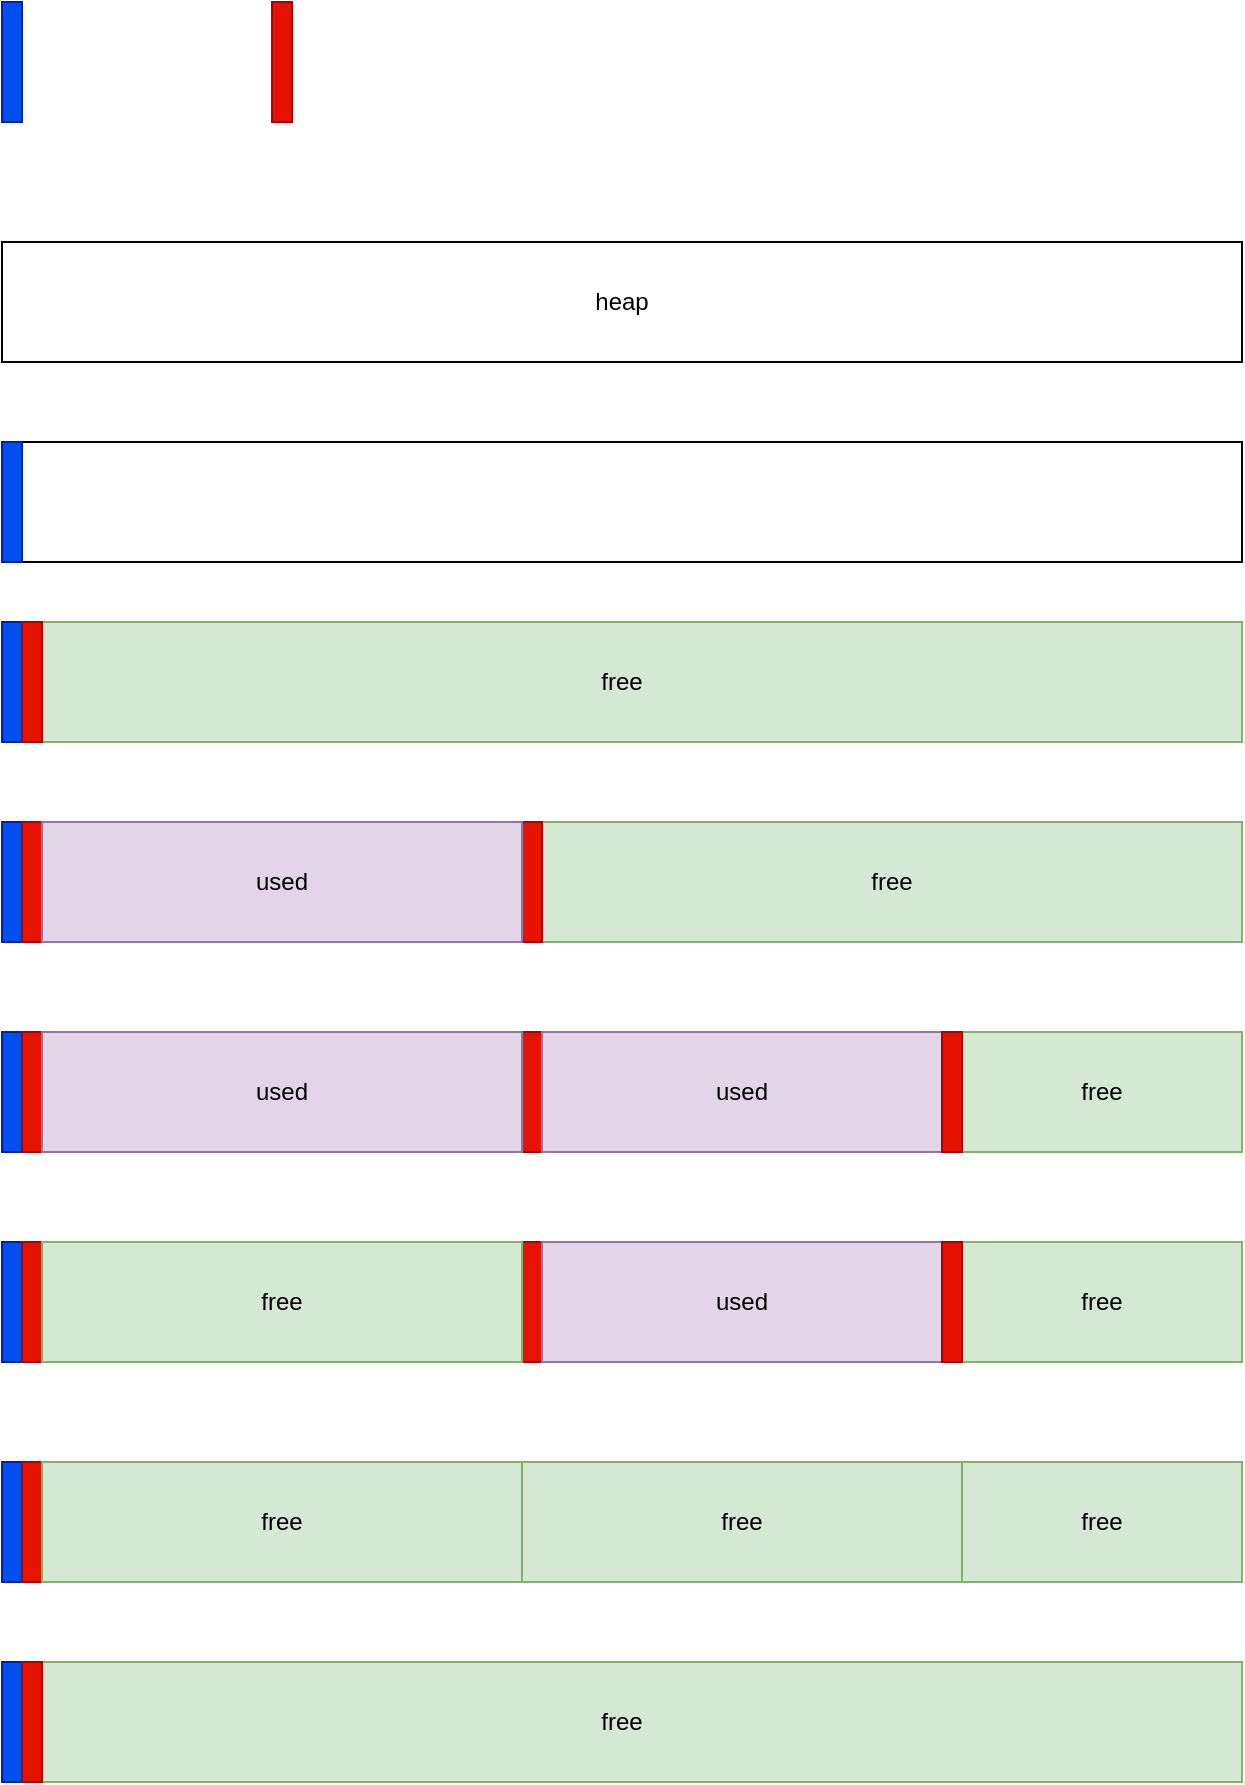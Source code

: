 <mxfile>
    <diagram id="sq8NBnpm2IH0EEg_0ba1" name="第 1 页">
        <mxGraphModel dx="894" dy="658" grid="1" gridSize="10" guides="1" tooltips="1" connect="1" arrows="1" fold="1" page="1" pageScale="1" pageWidth="827" pageHeight="1169" math="0" shadow="0">
            <root>
                <mxCell id="0"/>
                <mxCell id="1" parent="0"/>
                <mxCell id="ocD7cUCn12o1qOvbzFC7-5" value="heap" style="rounded=0;whiteSpace=wrap;html=1;" parent="1" vertex="1">
                    <mxGeometry x="90" y="130" width="620" height="60" as="geometry"/>
                </mxCell>
                <mxCell id="ocD7cUCn12o1qOvbzFC7-6" value="heap aligned" style="rounded=0;whiteSpace=wrap;html=1;fontColor=#FFFFFF;" parent="1" vertex="1">
                    <mxGeometry x="90" y="230" width="620" height="60" as="geometry"/>
                </mxCell>
                <mxCell id="ocD7cUCn12o1qOvbzFC7-7" value="" style="rounded=0;whiteSpace=wrap;html=1;fillColor=#0050ef;strokeColor=#001DBC;fontColor=#000000;" parent="1" vertex="1">
                    <mxGeometry x="90" y="230" width="10" height="60" as="geometry"/>
                </mxCell>
                <mxCell id="ocD7cUCn12o1qOvbzFC7-8" value="free" style="rounded=0;whiteSpace=wrap;html=1;fillColor=#d5e8d4;strokeColor=#82b366;fontColor=#000000;" parent="1" vertex="1">
                    <mxGeometry x="90" y="320" width="620" height="60" as="geometry"/>
                </mxCell>
                <mxCell id="ocD7cUCn12o1qOvbzFC7-9" value="" style="rounded=0;whiteSpace=wrap;html=1;fillColor=#0050ef;strokeColor=#001DBC;fontColor=#000000;" parent="1" vertex="1">
                    <mxGeometry x="90" y="320" width="10" height="60" as="geometry"/>
                </mxCell>
                <mxCell id="ocD7cUCn12o1qOvbzFC7-10" value="" style="rounded=0;whiteSpace=wrap;html=1;fillColor=#e51400;strokeColor=#B20000;fontColor=#000000;" parent="1" vertex="1">
                    <mxGeometry x="100" y="320" width="10" height="60" as="geometry"/>
                </mxCell>
                <mxCell id="ocD7cUCn12o1qOvbzFC7-12" value="free" style="rounded=0;whiteSpace=wrap;html=1;fillColor=#d5e8d4;strokeColor=#82b366;fontColor=#000000;" parent="1" vertex="1">
                    <mxGeometry x="360" y="420" width="350" height="60" as="geometry"/>
                </mxCell>
                <mxCell id="ocD7cUCn12o1qOvbzFC7-13" value="" style="rounded=0;whiteSpace=wrap;html=1;fillColor=#0050ef;strokeColor=#001DBC;fontColor=#000000;" parent="1" vertex="1">
                    <mxGeometry x="90" y="420" width="10" height="60" as="geometry"/>
                </mxCell>
                <mxCell id="ocD7cUCn12o1qOvbzFC7-14" value="" style="rounded=0;whiteSpace=wrap;html=1;fillColor=#e51400;strokeColor=#B20000;fontColor=#000000;" parent="1" vertex="1">
                    <mxGeometry x="100" y="420" width="10" height="60" as="geometry"/>
                </mxCell>
                <mxCell id="ocD7cUCn12o1qOvbzFC7-15" value="" style="rounded=0;whiteSpace=wrap;html=1;fillColor=#e51400;strokeColor=#B20000;fontColor=#000000;" parent="1" vertex="1">
                    <mxGeometry x="350" y="420" width="10" height="60" as="geometry"/>
                </mxCell>
                <mxCell id="ocD7cUCn12o1qOvbzFC7-16" value="used" style="rounded=0;whiteSpace=wrap;html=1;fillColor=#e1d5e7;strokeColor=#9673a6;fontColor=#000000;" parent="1" vertex="1">
                    <mxGeometry x="110" y="420" width="240" height="60" as="geometry"/>
                </mxCell>
                <mxCell id="ocD7cUCn12o1qOvbzFC7-17" value="free" style="rounded=0;whiteSpace=wrap;html=1;fillColor=#d5e8d4;strokeColor=#82b366;fontColor=#000000;" parent="1" vertex="1">
                    <mxGeometry x="570" y="525" width="140" height="60" as="geometry"/>
                </mxCell>
                <mxCell id="ocD7cUCn12o1qOvbzFC7-18" value="" style="rounded=0;whiteSpace=wrap;html=1;fillColor=#0050ef;strokeColor=#001DBC;fontColor=#000000;" parent="1" vertex="1">
                    <mxGeometry x="90" y="525" width="10" height="60" as="geometry"/>
                </mxCell>
                <mxCell id="ocD7cUCn12o1qOvbzFC7-19" value="" style="rounded=0;whiteSpace=wrap;html=1;fillColor=#e51400;strokeColor=#B20000;fontColor=#000000;" parent="1" vertex="1">
                    <mxGeometry x="100" y="525" width="10" height="60" as="geometry"/>
                </mxCell>
                <mxCell id="ocD7cUCn12o1qOvbzFC7-20" value="" style="rounded=0;whiteSpace=wrap;html=1;fillColor=#e51400;strokeColor=#B20000;fontColor=#000000;" parent="1" vertex="1">
                    <mxGeometry x="350" y="525" width="10" height="60" as="geometry"/>
                </mxCell>
                <mxCell id="ocD7cUCn12o1qOvbzFC7-21" value="used" style="rounded=0;whiteSpace=wrap;html=1;fillColor=#e1d5e7;strokeColor=#9673a6;fontColor=#000000;" parent="1" vertex="1">
                    <mxGeometry x="110" y="525" width="240" height="60" as="geometry"/>
                </mxCell>
                <mxCell id="ocD7cUCn12o1qOvbzFC7-22" value="used" style="rounded=0;whiteSpace=wrap;html=1;fillColor=#e1d5e7;strokeColor=#9673a6;fontColor=#000000;" parent="1" vertex="1">
                    <mxGeometry x="360" y="525" width="200" height="60" as="geometry"/>
                </mxCell>
                <mxCell id="ocD7cUCn12o1qOvbzFC7-23" value="" style="rounded=0;whiteSpace=wrap;html=1;fillColor=#e51400;strokeColor=#B20000;fontColor=#000000;" parent="1" vertex="1">
                    <mxGeometry x="560" y="525" width="10" height="60" as="geometry"/>
                </mxCell>
                <mxCell id="ocD7cUCn12o1qOvbzFC7-24" value="free" style="rounded=0;whiteSpace=wrap;html=1;fillColor=#d5e8d4;strokeColor=#82b366;fontColor=#000000;" parent="1" vertex="1">
                    <mxGeometry x="570" y="630" width="140" height="60" as="geometry"/>
                </mxCell>
                <mxCell id="ocD7cUCn12o1qOvbzFC7-25" value="" style="rounded=0;whiteSpace=wrap;html=1;fillColor=#0050ef;strokeColor=#001DBC;fontColor=#000000;" parent="1" vertex="1">
                    <mxGeometry x="90" y="630" width="10" height="60" as="geometry"/>
                </mxCell>
                <mxCell id="ocD7cUCn12o1qOvbzFC7-26" value="" style="rounded=0;whiteSpace=wrap;html=1;fillColor=#e51400;strokeColor=#B20000;fontColor=#000000;" parent="1" vertex="1">
                    <mxGeometry x="100" y="630" width="10" height="60" as="geometry"/>
                </mxCell>
                <mxCell id="ocD7cUCn12o1qOvbzFC7-27" value="" style="rounded=0;whiteSpace=wrap;html=1;fillColor=#e51400;strokeColor=#B20000;fontColor=#000000;" parent="1" vertex="1">
                    <mxGeometry x="350" y="630" width="10" height="60" as="geometry"/>
                </mxCell>
                <mxCell id="ocD7cUCn12o1qOvbzFC7-28" value="free" style="rounded=0;whiteSpace=wrap;html=1;fillColor=#d5e8d4;strokeColor=#82b366;fontColor=#000000;" parent="1" vertex="1">
                    <mxGeometry x="110" y="630" width="240" height="60" as="geometry"/>
                </mxCell>
                <mxCell id="ocD7cUCn12o1qOvbzFC7-29" value="used" style="rounded=0;whiteSpace=wrap;html=1;fillColor=#e1d5e7;strokeColor=#9673a6;fontColor=#000000;" parent="1" vertex="1">
                    <mxGeometry x="360" y="630" width="200" height="60" as="geometry"/>
                </mxCell>
                <mxCell id="ocD7cUCn12o1qOvbzFC7-30" value="" style="rounded=0;whiteSpace=wrap;html=1;fillColor=#e51400;strokeColor=#B20000;fontColor=#000000;" parent="1" vertex="1">
                    <mxGeometry x="560" y="630" width="10" height="60" as="geometry"/>
                </mxCell>
                <mxCell id="ocD7cUCn12o1qOvbzFC7-31" value="free" style="rounded=0;whiteSpace=wrap;html=1;fillColor=#d5e8d4;strokeColor=#82b366;fontColor=#000000;" parent="1" vertex="1">
                    <mxGeometry x="570" y="740" width="140" height="60" as="geometry"/>
                </mxCell>
                <mxCell id="ocD7cUCn12o1qOvbzFC7-32" value="" style="rounded=0;whiteSpace=wrap;html=1;fillColor=#0050ef;strokeColor=#001DBC;fontColor=#000000;" parent="1" vertex="1">
                    <mxGeometry x="90" y="740" width="10" height="60" as="geometry"/>
                </mxCell>
                <mxCell id="ocD7cUCn12o1qOvbzFC7-33" value="" style="rounded=0;whiteSpace=wrap;html=1;fillColor=#e51400;strokeColor=#B20000;fontColor=#000000;" parent="1" vertex="1">
                    <mxGeometry x="100" y="740" width="10" height="60" as="geometry"/>
                </mxCell>
                <mxCell id="ocD7cUCn12o1qOvbzFC7-35" value="free" style="rounded=0;whiteSpace=wrap;html=1;fillColor=#d5e8d4;strokeColor=#82b366;fontColor=#000000;" parent="1" vertex="1">
                    <mxGeometry x="110" y="740" width="240" height="60" as="geometry"/>
                </mxCell>
                <mxCell id="ocD7cUCn12o1qOvbzFC7-36" value="free" style="rounded=0;whiteSpace=wrap;html=1;fillColor=#d5e8d4;strokeColor=#82b366;fontColor=#000000;" parent="1" vertex="1">
                    <mxGeometry x="350" y="740" width="220" height="60" as="geometry"/>
                </mxCell>
                <mxCell id="ocD7cUCn12o1qOvbzFC7-38" value="free" style="rounded=0;whiteSpace=wrap;html=1;fillColor=#d5e8d4;strokeColor=#82b366;fontColor=#000000;" parent="1" vertex="1">
                    <mxGeometry x="90" y="840" width="620" height="60" as="geometry"/>
                </mxCell>
                <mxCell id="ocD7cUCn12o1qOvbzFC7-39" value="" style="rounded=0;whiteSpace=wrap;html=1;fillColor=#0050ef;strokeColor=#001DBC;fontColor=#000000;" parent="1" vertex="1">
                    <mxGeometry x="90" y="840" width="10" height="60" as="geometry"/>
                </mxCell>
                <mxCell id="ocD7cUCn12o1qOvbzFC7-40" value="" style="rounded=0;whiteSpace=wrap;html=1;fillColor=#e51400;strokeColor=#B20000;fontColor=#000000;" parent="1" vertex="1">
                    <mxGeometry x="100" y="840" width="10" height="60" as="geometry"/>
                </mxCell>
                <mxCell id="2" value="" style="rounded=0;whiteSpace=wrap;html=1;fillColor=#0050ef;strokeColor=#001DBC;fontColor=#000000;" vertex="1" parent="1">
                    <mxGeometry x="90" y="10" width="10" height="60" as="geometry"/>
                </mxCell>
                <mxCell id="3" value="Text" style="text;html=1;strokeColor=none;fillColor=none;align=center;verticalAlign=middle;whiteSpace=wrap;rounded=0;fontColor=#FFFFFF;" vertex="1" parent="1">
                    <mxGeometry x="370" y="300" width="40" height="20" as="geometry"/>
                </mxCell>
                <mxCell id="4" value="Aligned size" style="text;html=1;strokeColor=none;fillColor=none;align=left;verticalAlign=middle;whiteSpace=wrap;rounded=0;fontColor=#FFFFFF;" vertex="1" parent="1">
                    <mxGeometry x="110" y="30" width="40" height="20" as="geometry"/>
                </mxCell>
                <mxCell id="5" value="" style="rounded=0;whiteSpace=wrap;html=1;fillColor=#e51400;strokeColor=#B20000;fontColor=#000000;" vertex="1" parent="1">
                    <mxGeometry x="225" y="10" width="10" height="60" as="geometry"/>
                </mxCell>
                <mxCell id="6" value="memory block mamanger" style="text;html=1;strokeColor=none;fillColor=none;align=left;verticalAlign=middle;whiteSpace=wrap;rounded=0;fontColor=#FFFFFF;" vertex="1" parent="1">
                    <mxGeometry x="250" y="30" width="40" height="20" as="geometry"/>
                </mxCell>
            </root>
        </mxGraphModel>
    </diagram>
</mxfile>